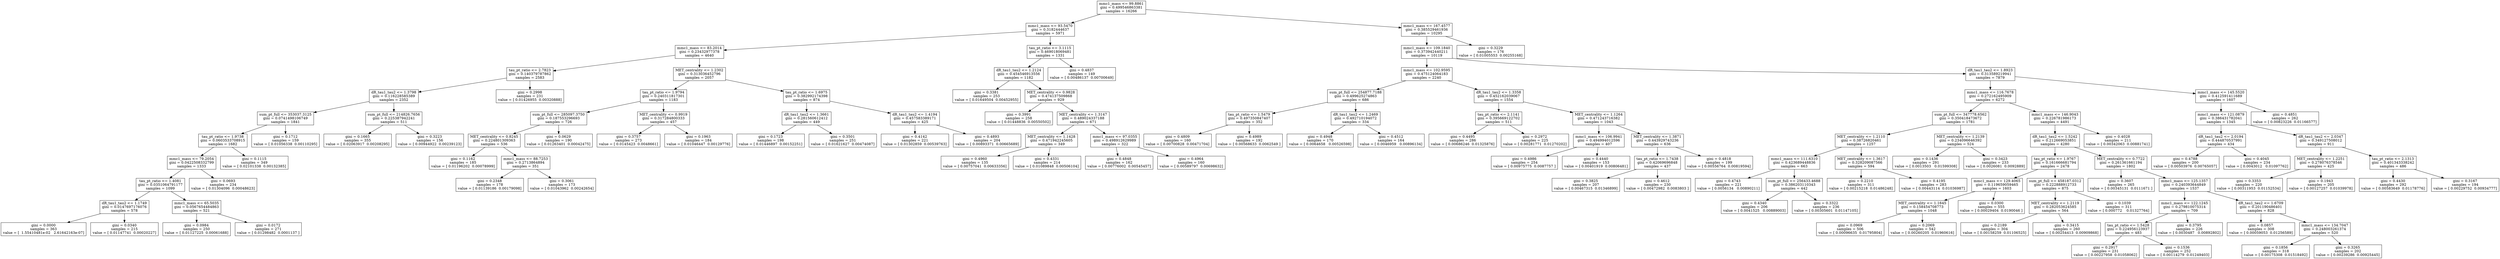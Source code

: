 digraph Tree {
0 [label="mmc1_mass <= 99.8861\ngini = 0.499546863381\nsamples = 16266", shape="box"] ;
1 [label="mmc1_mass <= 93.5470\ngini = 0.3182444637\nsamples = 5971", shape="box"] ;
0 -> 1 ;
2 [label="mmc1_mass <= 83.2014\ngini = 0.23432977378\nsamples = 4640", shape="box"] ;
1 -> 2 ;
3 [label="tau_pt_ratio <= 2.7823\ngini = 0.140379787862\nsamples = 2583", shape="box"] ;
2 -> 3 ;
4 [label="dR_tau1_tau2 <= 1.3798\ngini = 0.116228585389\nsamples = 2352", shape="box"] ;
3 -> 4 ;
5 [label="sum_pt_full <= 353037.3125\ngini = 0.0741498106749\nsamples = 1841", shape="box"] ;
4 -> 5 ;
6 [label="tau_pt_ratio <= 1.9738\ngini = 0.0603533708915\nsamples = 1682", shape="box"] ;
5 -> 6 ;
7 [label="mmc1_mass <= 79.2054\ngini = 0.0422508332799\nsamples = 1333", shape="box"] ;
6 -> 7 ;
8 [label="tau_pt_ratio <= 1.4081\ngini = 0.0351064791177\nsamples = 1099", shape="box"] ;
7 -> 8 ;
9 [label="dR_tau1_tau2 <= 1.1749\ngini = 0.0147697176076\nsamples = 578", shape="box"] ;
8 -> 9 ;
10 [label="gini = 0.0000\nsamples = 363\nvalue = [  1.55410481e-02   2.61642163e-07]", shape="box"] ;
9 -> 10 ;
11 [label="gini = 0.0340\nsamples = 215\nvalue = [ 0.01147741  0.00020227]", shape="box"] ;
9 -> 11 ;
12 [label="mmc1_mass <= 65.5035\ngini = 0.0567654484863\nsamples = 521", shape="box"] ;
8 -> 12 ;
13 [label="gini = 0.0984\nsamples = 250\nvalue = [ 0.01127225  0.00061688]", shape="box"] ;
12 -> 13 ;
14 [label="gini = 0.0172\nsamples = 271\nvalue = [ 0.01298482  0.0001137 ]", shape="box"] ;
12 -> 14 ;
15 [label="gini = 0.0693\nsamples = 234\nvalue = [ 0.01304096  0.00048623]", shape="box"] ;
7 -> 15 ;
16 [label="gini = 0.1115\nsamples = 349\nvalue = [ 0.02101338  0.00132385]", shape="box"] ;
6 -> 16 ;
17 [label="gini = 0.1712\nsamples = 159\nvalue = [ 0.01056338  0.00110295]", shape="box"] ;
5 -> 17 ;
18 [label="sum_pt_full <= 214826.7656\ngini = 0.225387942241\nsamples = 511", shape="box"] ;
4 -> 18 ;
19 [label="gini = 0.1665\nsamples = 355\nvalue = [ 0.02063917  0.00208295]", shape="box"] ;
18 -> 19 ;
20 [label="gini = 0.3223\nsamples = 156\nvalue = [ 0.00944922  0.00239123]", shape="box"] ;
18 -> 20 ;
21 [label="gini = 0.2998\nsamples = 231\nvalue = [ 0.01426955  0.00320888]", shape="box"] ;
3 -> 21 ;
22 [label="MET_centrality <= 1.2302\ngini = 0.313036452796\nsamples = 2057", shape="box"] ;
2 -> 22 ;
23 [label="tau_pt_ratio <= 1.9794\ngini = 0.240311817301\nsamples = 1183", shape="box"] ;
22 -> 23 ;
24 [label="sum_pt_full <= 285097.3750\ngini = 0.187553296693\nsamples = 726", shape="box"] ;
23 -> 24 ;
25 [label="MET_centrality <= 0.8245\ngini = 0.224801309363\nsamples = 536", shape="box"] ;
24 -> 25 ;
26 [label="gini = 0.1162\nsamples = 185\nvalue = [ 0.01196202  0.00078999]", shape="box"] ;
25 -> 26 ;
27 [label="mmc1_mass <= 88.7253\ngini = 0.2713864894\nsamples = 351", shape="box"] ;
25 -> 27 ;
28 [label="gini = 0.2348\nsamples = 178\nvalue = [ 0.01139186  0.00179098]", shape="box"] ;
27 -> 28 ;
29 [label="gini = 0.3061\nsamples = 173\nvalue = [ 0.01043962  0.00242654]", shape="box"] ;
27 -> 29 ;
30 [label="gini = 0.0629\nsamples = 190\nvalue = [ 0.01263401  0.00042475]", shape="box"] ;
24 -> 30 ;
31 [label="MET_centrality <= 0.9919\ngini = 0.317284800333\nsamples = 457", shape="box"] ;
23 -> 31 ;
32 [label="gini = 0.3757\nsamples = 273\nvalue = [ 0.0145423  0.0048661]", shape="box"] ;
31 -> 32 ;
33 [label="gini = 0.1963\nsamples = 184\nvalue = [ 0.01046447  0.00129776]", shape="box"] ;
31 -> 33 ;
34 [label="tau_pt_ratio <= 1.6975\ngini = 0.382992174398\nsamples = 874", shape="box"] ;
22 -> 34 ;
35 [label="dR_tau1_tau2 <= 1.3661\ngini = 0.281560612412\nsamples = 449", shape="box"] ;
34 -> 35 ;
36 [label="gini = 0.1723\nsamples = 198\nvalue = [ 0.01446897  0.00152251]", shape="box"] ;
35 -> 36 ;
37 [label="gini = 0.3501\nsamples = 251\nvalue = [ 0.01621627  0.00474087]", shape="box"] ;
35 -> 37 ;
38 [label="dR_tau1_tau2 <= 1.4194\ngini = 0.457583389171\nsamples = 425", shape="box"] ;
34 -> 38 ;
39 [label="gini = 0.4142\nsamples = 221\nvalue = [ 0.01302859  0.00539763]", shape="box"] ;
38 -> 39 ;
40 [label="gini = 0.4893\nsamples = 204\nvalue = [ 0.00893371  0.00665689]", shape="box"] ;
38 -> 40 ;
41 [label="tau_pt_ratio <= 3.1115\ngini = 0.469018069481\nsamples = 1331", shape="box"] ;
1 -> 41 ;
42 [label="dR_tau1_tau2 <= 1.2124\ngini = 0.454546913556\nsamples = 1182", shape="box"] ;
41 -> 42 ;
43 [label="gini = 0.3381\nsamples = 253\nvalue = [ 0.01649504  0.00452955]", shape="box"] ;
42 -> 43 ;
44 [label="MET_centrality <= 0.9828\ngini = 0.474137509868\nsamples = 929", shape="box"] ;
42 -> 44 ;
45 [label="gini = 0.3991\nsamples = 258\nvalue = [ 0.01448836  0.00550502]", shape="box"] ;
44 -> 45 ;
46 [label="MET_centrality <= 1.3147\ngini = 0.489024337188\nsamples = 671", shape="box"] ;
44 -> 46 ;
47 [label="MET_centrality <= 1.1428\ngini = 0.471942245605\nsamples = 349", shape="box"] ;
46 -> 47 ;
48 [label="gini = 0.4960\nsamples = 135\nvalue = [ 0.00757041  0.00633356]", shape="box"] ;
47 -> 48 ;
49 [label="gini = 0.4331\nsamples = 214\nvalue = [ 0.01089848  0.00506104]", shape="box"] ;
47 -> 49 ;
50 [label="mmc1_mass <= 97.0355\ngini = 0.498912629989\nsamples = 322", shape="box"] ;
46 -> 50 ;
51 [label="gini = 0.4848\nsamples = 162\nvalue = [ 0.00776002  0.00545457]", shape="box"] ;
50 -> 51 ;
52 [label="gini = 0.4964\nsamples = 160\nvalue = [ 0.00589797  0.00698632]", shape="box"] ;
50 -> 52 ;
53 [label="gini = 0.4837\nsamples = 149\nvalue = [ 0.00486137  0.00700649]", shape="box"] ;
41 -> 53 ;
54 [label="mmc1_mass <= 167.4577\ngini = 0.385529461936\nsamples = 10295", shape="box"] ;
0 -> 54 ;
55 [label="mmc1_mass <= 109.1840\ngini = 0.373942440211\nsamples = 10119", shape="box"] ;
54 -> 55 ;
56 [label="mmc1_mass <= 102.9595\ngini = 0.475124064183\nsamples = 2240", shape="box"] ;
55 -> 56 ;
57 [label="sum_pt_full <= 254877.7188\ngini = 0.499625274863\nsamples = 686", shape="box"] ;
56 -> 57 ;
58 [label="tau_pt_ratio <= 1.5479\ngini = 0.497350847407\nsamples = 352", shape="box"] ;
57 -> 58 ;
59 [label="gini = 0.4809\nsamples = 160\nvalue = [ 0.00700828  0.00471704]", shape="box"] ;
58 -> 59 ;
60 [label="gini = 0.4989\nsamples = 192\nvalue = [ 0.00568633  0.0062549 ]", shape="box"] ;
58 -> 60 ;
61 [label="dR_tau1_tau2 <= 1.2469\ngini = 0.492710194072\nsamples = 334", shape="box"] ;
57 -> 61 ;
62 [label="gini = 0.4948\nsamples = 170\nvalue = [ 0.0064658   0.00526598]", shape="box"] ;
61 -> 62 ;
63 [label="gini = 0.4512\nsamples = 164\nvalue = [ 0.0046959   0.00896134]", shape="box"] ;
61 -> 63 ;
64 [label="dR_tau1_tau2 <= 1.3358\ngini = 0.452162039067\nsamples = 1554", shape="box"] ;
56 -> 64 ;
65 [label="tau_pt_ratio <= 2.1141\ngini = 0.395669122702\nsamples = 511", shape="box"] ;
64 -> 65 ;
66 [label="gini = 0.4495\nsamples = 286\nvalue = [ 0.00686246  0.01325876]", shape="box"] ;
65 -> 66 ;
67 [label="gini = 0.2972\nsamples = 225\nvalue = [ 0.00281771  0.01270202]", shape="box"] ;
65 -> 67 ;
68 [label="MET_centrality <= 1.1264\ngini = 0.471243716382\nsamples = 1043", shape="box"] ;
64 -> 68 ;
69 [label="mmc1_mass <= 106.9941\ngini = 0.494994012596\nsamples = 407", shape="box"] ;
68 -> 69 ;
70 [label="gini = 0.4986\nsamples = 254\nvalue = [ 0.00975775  0.0087757 ]", shape="box"] ;
69 -> 70 ;
71 [label="gini = 0.4440\nsamples = 153\nvalue = [ 0.00401919  0.00806481]", shape="box"] ;
69 -> 71 ;
72 [label="MET_centrality <= 1.3871\ngini = 0.443929743236\nsamples = 636", shape="box"] ;
68 -> 72 ;
73 [label="tau_pt_ratio <= 1.7438\ngini = 0.42069696848\nsamples = 437", shape="box"] ;
72 -> 73 ;
74 [label="gini = 0.3825\nsamples = 207\nvalue = [ 0.00467315  0.01346899]", shape="box"] ;
73 -> 74 ;
75 [label="gini = 0.4612\nsamples = 230\nvalue = [ 0.00472982  0.0083803 ]", shape="box"] ;
73 -> 75 ;
76 [label="gini = 0.4818\nsamples = 199\nvalue = [ 0.00556764  0.00819594]", shape="box"] ;
72 -> 76 ;
77 [label="dR_tau1_tau2 <= 1.8923\ngini = 0.313589219941\nsamples = 7879", shape="box"] ;
55 -> 77 ;
78 [label="mmc1_mass <= 116.7678\ngini = 0.272162495909\nsamples = 6272", shape="box"] ;
77 -> 78 ;
79 [label="sum_pt_full <= 347778.6562\ngini = 0.350418473672\nsamples = 1781", shape="box"] ;
78 -> 79 ;
80 [label="MET_centrality <= 1.2110\ngini = 0.38726820461\nsamples = 1257", shape="box"] ;
79 -> 80 ;
81 [label="mmc1_mass <= 111.6310\ngini = 0.423689448836\nsamples = 663", shape="box"] ;
80 -> 81 ;
82 [label="gini = 0.4743\nsamples = 221\nvalue = [ 0.0056134   0.00890211]", shape="box"] ;
81 -> 82 ;
83 [label="sum_pt_full <= 256433.4688\ngini = 0.386203110343\nsamples = 442", shape="box"] ;
81 -> 83 ;
84 [label="gini = 0.4340\nsamples = 206\nvalue = [ 0.0041525   0.00889003]", shape="box"] ;
83 -> 84 ;
85 [label="gini = 0.3322\nsamples = 236\nvalue = [ 0.00305601  0.01147105]", shape="box"] ;
83 -> 85 ;
86 [label="MET_centrality <= 1.3617\ngini = 0.328209087566\nsamples = 594", shape="box"] ;
80 -> 86 ;
87 [label="gini = 0.2210\nsamples = 311\nvalue = [ 0.00215218  0.01486248]", shape="box"] ;
86 -> 87 ;
88 [label="gini = 0.4195\nsamples = 283\nvalue = [ 0.00443114  0.01036987]", shape="box"] ;
86 -> 88 ;
89 [label="MET_centrality <= 1.2139\ngini = 0.234096646392\nsamples = 524", shape="box"] ;
79 -> 89 ;
90 [label="gini = 0.1436\nsamples = 291\nvalue = [ 0.0013503   0.01599308]", shape="box"] ;
89 -> 90 ;
91 [label="gini = 0.3423\nsamples = 233\nvalue = [ 0.0026081  0.0092889]", shape="box"] ;
89 -> 91 ;
92 [label="mmc1_mass <= 146.9043\ngini = 0.226781986173\nsamples = 4491", shape="box"] ;
78 -> 92 ;
93 [label="dR_tau1_tau2 <= 1.5242\ngini = 0.212669053851\nsamples = 4280", shape="box"] ;
92 -> 93 ;
94 [label="tau_pt_ratio <= 1.9767\ngini = 0.161666681794\nsamples = 2478", shape="box"] ;
93 -> 94 ;
95 [label="mmc1_mass <= 129.4065\ngini = 0.119659059465\nsamples = 1603", shape="box"] ;
94 -> 95 ;
96 [label="MET_centrality <= 1.1645\ngini = 0.158454708773\nsamples = 1048", shape="box"] ;
95 -> 96 ;
97 [label="gini = 0.0969\nsamples = 506\nvalue = [ 0.00096635  0.01795804]", shape="box"] ;
96 -> 97 ;
98 [label="gini = 0.2069\nsamples = 542\nvalue = [ 0.00260205  0.01960616]", shape="box"] ;
96 -> 98 ;
99 [label="gini = 0.0300\nsamples = 555\nvalue = [ 0.00029404  0.0190046 ]", shape="box"] ;
95 -> 99 ;
100 [label="sum_pt_full <= 458187.0312\ngini = 0.222888912733\nsamples = 875", shape="box"] ;
94 -> 100 ;
101 [label="MET_centrality <= 1.2119\ngini = 0.282053624585\nsamples = 564", shape="box"] ;
100 -> 101 ;
102 [label="gini = 0.2189\nsamples = 304\nvalue = [ 0.00158259  0.01106525]", shape="box"] ;
101 -> 102 ;
103 [label="gini = 0.3415\nsamples = 260\nvalue = [ 0.00254413  0.00909868]", shape="box"] ;
101 -> 103 ;
104 [label="gini = 0.1039\nsamples = 311\nvalue = [ 0.000772    0.01327764]", shape="box"] ;
100 -> 104 ;
105 [label="MET_centrality <= 0.7722\ngini = 0.261361661194\nsamples = 1802", shape="box"] ;
93 -> 105 ;
106 [label="gini = 0.3607\nsamples = 265\nvalue = [ 0.00345131  0.0111671 ]", shape="box"] ;
105 -> 106 ;
107 [label="mmc1_mass <= 125.1357\ngini = 0.240393644849\nsamples = 1537", shape="box"] ;
105 -> 107 ;
108 [label="mmc1_mass <= 122.1245\ngini = 0.279810075314\nsamples = 709", shape="box"] ;
107 -> 108 ;
109 [label="tau_pt_ratio <= 1.5428\ngini = 0.224956123937\nsamples = 483", shape="box"] ;
108 -> 109 ;
110 [label="gini = 0.2917\nsamples = 231\nvalue = [ 0.00227958  0.01058062]", shape="box"] ;
109 -> 110 ;
111 [label="gini = 0.1536\nsamples = 252\nvalue = [ 0.00114279  0.01249403]", shape="box"] ;
109 -> 111 ;
112 [label="gini = 0.3795\nsamples = 226\nvalue = [ 0.0030487   0.00892802]", shape="box"] ;
108 -> 112 ;
113 [label="dR_tau1_tau2 <= 1.6709\ngini = 0.201190486401\nsamples = 828", shape="box"] ;
107 -> 113 ;
114 [label="gini = 0.0857\nsamples = 308\nvalue = [ 0.00059053  0.01256589]", shape="box"] ;
113 -> 114 ;
115 [label="mmc1_mass <= 134.7047\ngini = 0.248003261374\nsamples = 520", shape="box"] ;
113 -> 115 ;
116 [label="gini = 0.1856\nsamples = 318\nvalue = [ 0.00175308  0.01518492]", shape="box"] ;
115 -> 116 ;
117 [label="gini = 0.3265\nsamples = 202\nvalue = [ 0.00239286  0.00925445]", shape="box"] ;
115 -> 117 ;
118 [label="gini = 0.4028\nsamples = 211\nvalue = [ 0.00342063  0.00881741]", shape="box"] ;
92 -> 118 ;
119 [label="mmc1_mass <= 145.5520\ngini = 0.412591411689\nsamples = 1607", shape="box"] ;
77 -> 119 ;
120 [label="mmc1_mass <= 121.0879\ngini = 0.386431782041\nsamples = 1345", shape="box"] ;
119 -> 120 ;
121 [label="dR_tau1_tau2 <= 2.0194\ngini = 0.444870537991\nsamples = 434", shape="box"] ;
120 -> 121 ;
122 [label="gini = 0.4788\nsamples = 200\nvalue = [ 0.00503976  0.00765057]", shape="box"] ;
121 -> 122 ;
123 [label="gini = 0.4045\nsamples = 234\nvalue = [ 0.0043012   0.01097762]", shape="box"] ;
121 -> 123 ;
124 [label="dR_tau1_tau2 <= 2.0347\ngini = 0.349127508012\nsamples = 911", shape="box"] ;
120 -> 124 ;
125 [label="MET_centrality <= 1.2251\ngini = 0.278076378546\nsamples = 425", shape="box"] ;
124 -> 125 ;
126 [label="gini = 0.3353\nsamples = 220\nvalue = [ 0.00311953  0.01152534]", shape="box"] ;
125 -> 126 ;
127 [label="gini = 0.1943\nsamples = 205\nvalue = [ 0.00127257  0.01039978]", shape="box"] ;
125 -> 127 ;
128 [label="tau_pt_ratio <= 2.1313\ngini = 0.401343338242\nsamples = 486", shape="box"] ;
124 -> 128 ;
129 [label="gini = 0.4430\nsamples = 292\nvalue = [ 0.00583649  0.01178776]", shape="box"] ;
128 -> 129 ;
130 [label="gini = 0.3167\nsamples = 194\nvalue = [ 0.00229752  0.00934777]", shape="box"] ;
128 -> 130 ;
131 [label="gini = 0.4851\nsamples = 262\nvalue = [ 0.00823226  0.01166577]", shape="box"] ;
119 -> 131 ;
132 [label="gini = 0.3229\nsamples = 176\nvalue = [ 0.01005553  0.00255168]", shape="box"] ;
54 -> 132 ;
}